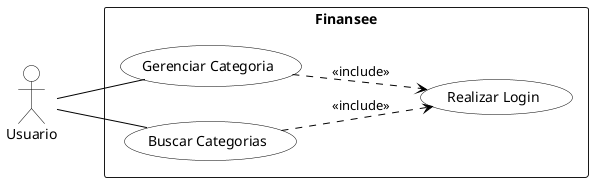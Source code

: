 @startuml

left to right direction

skinparam ActorBorderColor black
skinparam ActorBackgroundColor white
skinparam UsecaseBackgroundColor white
skinparam UsecaseBorderColor black
skinparam ArrowColor black

rectangle "Finansee" {
    (Realizar Login) as realizar_login
    (Gerenciar Categoria) as gerenciar_categoria
    (Buscar Categorias) as buscar_categorias
}

:Usuario: as usuario 

usuario -- gerenciar_categoria
usuario -- buscar_categorias

gerenciar_categoria ..> realizar_login: <<include>>
buscar_categorias ..> realizar_login: <<include>>


@enduml